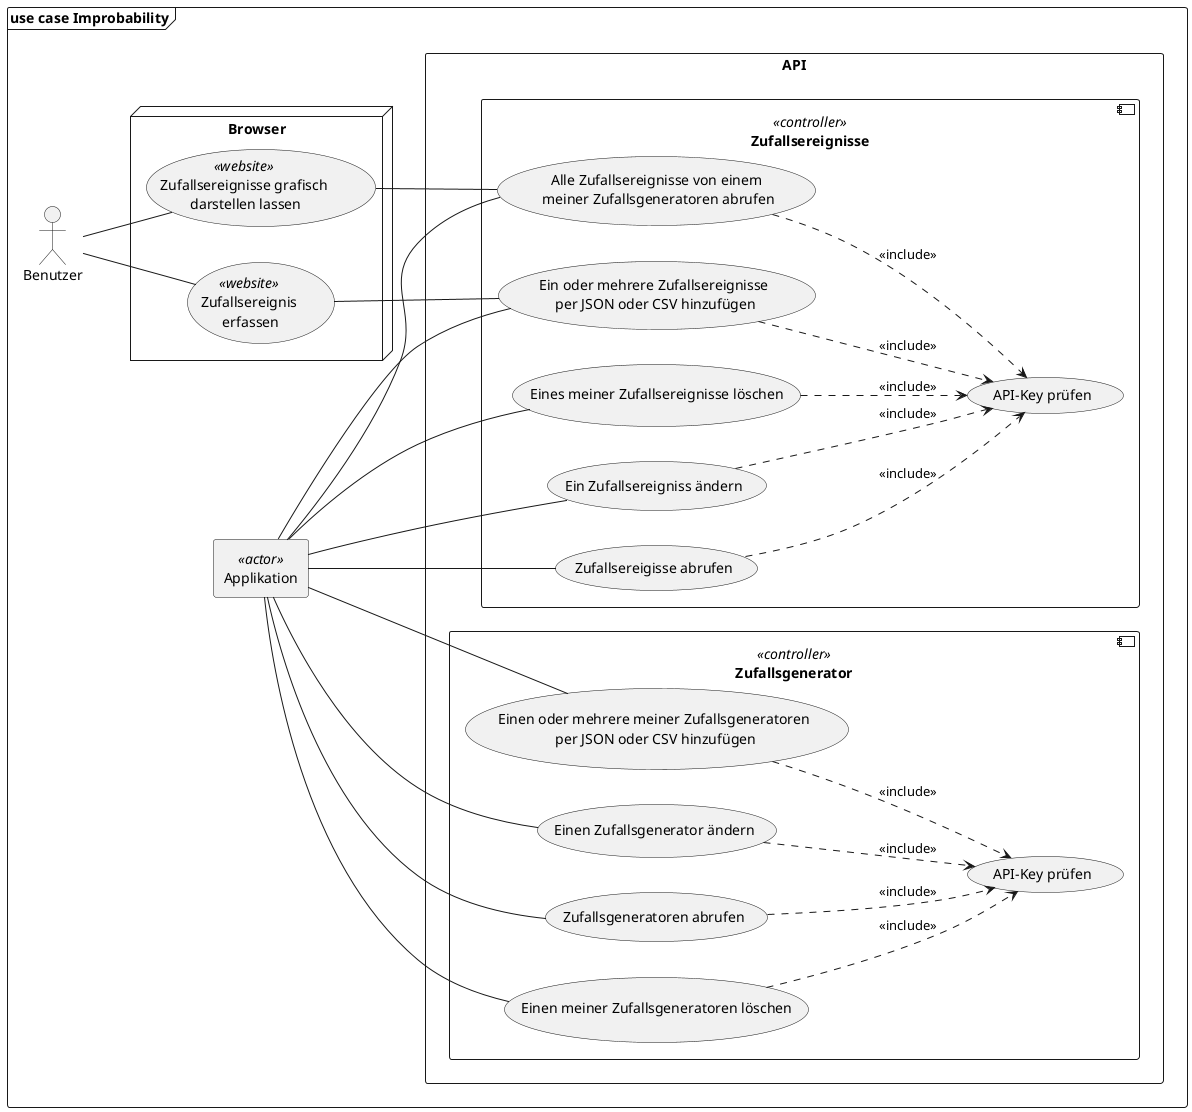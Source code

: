 @startuml UseCase
left to right direction
skinparam shadowing false

frame "use case Improbability" {
  actor "Benutzer" as user
  rectangle "Applikation" as app <<actor>>

  node Browser {
    usecase "Zufallsereignis\n erfassen" as usrpoe <<website>>
    usecase "Zufallsereignisse grafisch\n darstellen lassen" as usrgeaeo <<website>>
  }

  rectangle API {
    component Zufallsgenerator <<controller>> {
      usecase "Zufallsgeneratoren abrufen" as geo
      usecase "Einen Zufallsgenerator ändern" as puo
      usecase "Einen oder mehrere meiner Zufallsgeneratoren\n per JSON oder CSV hinzufügen" as poo
      usecase "Einen meiner Zufallsgeneratoren löschen" as deo
      usecase "API-Key prüfen" as keyo
    }

    component Zufallsereignisse <<controller>> {
      usecase "Zufallsereigisse abrufen" as geae
      usecase "Alle Zufallsereignisse von einem\n meiner Zufallsgeneratoren abrufen" as geaeo
      usecase "Ein Zufallsereigniss ändern" as pue
      usecase "Ein oder mehrere Zufallsereignisse\n per JSON oder CSV hinzufügen" as poe
      usecase "Eines meiner Zufallsereignisse löschen" as dee
      usecase "API-Key prüfen" as keye
    }
  }

  user -- usrpoe
  user -- usrgeaeo
  usrpoe -- poe
  usrgeaeo -- geaeo
  app -- geo
  app -- puo
  app -- poo
  app -- deo
  app -- geae
  app -- geaeo
  app -- pue
  app -- poe
  app -- dee
  geo ..> keyo : <<include>>
  puo ..> keyo : <<include>>
  poo ..> keyo : <<include>>
  deo ..> keyo : <<include>>
  geae ..> keye : <<include>>
  geaeo ..> keye : <<include>>
  pue ..> keye : <<include>>
  poe ..> keye : <<include>>
  dee ..> keye : <<include>>
}
@enduml
